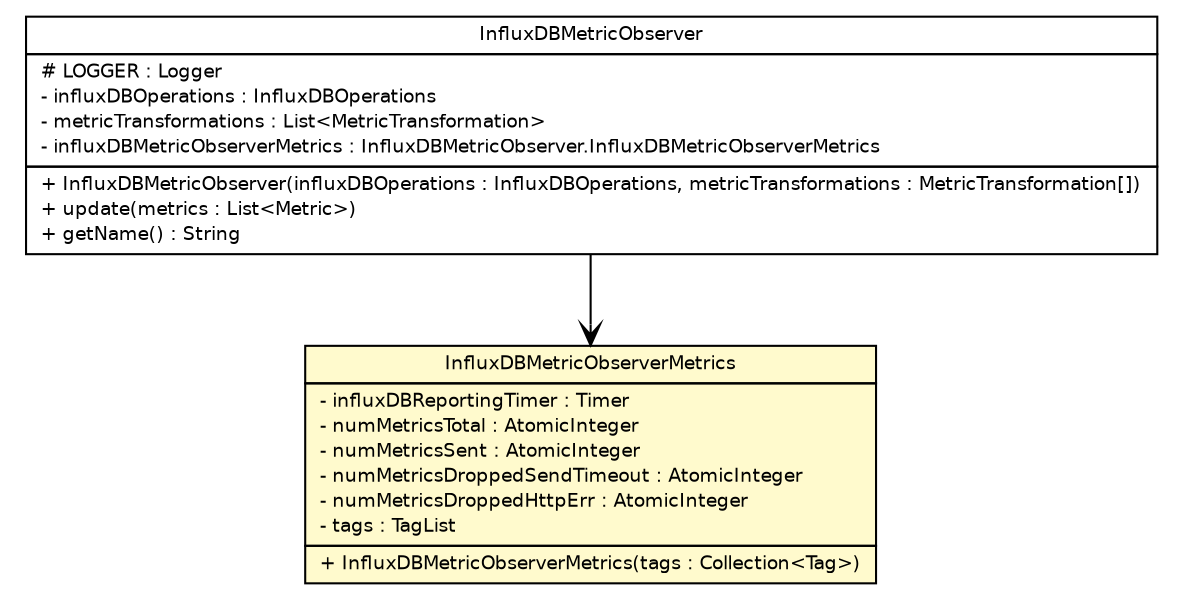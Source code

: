 #!/usr/local/bin/dot
#
# Class diagram 
# Generated by UMLGraph version R5_6-24-gf6e263 (http://www.umlgraph.org/)
#

digraph G {
	edge [fontname="Helvetica",fontsize=10,labelfontname="Helvetica",labelfontsize=10];
	node [fontname="Helvetica",fontsize=10,shape=plaintext];
	nodesep=0.25;
	ranksep=0.5;
	// com.polymathiccoder.servo.publish.influxdb.InfluxDBMetricObserver
	c234 [label=<<table title="com.polymathiccoder.servo.publish.influxdb.InfluxDBMetricObserver" border="0" cellborder="1" cellspacing="0" cellpadding="2" port="p" href="./InfluxDBMetricObserver.html">
		<tr><td><table border="0" cellspacing="0" cellpadding="1">
<tr><td align="center" balign="center"> InfluxDBMetricObserver </td></tr>
		</table></td></tr>
		<tr><td><table border="0" cellspacing="0" cellpadding="1">
<tr><td align="left" balign="left"> # LOGGER : Logger </td></tr>
<tr><td align="left" balign="left"> - influxDBOperations : InfluxDBOperations </td></tr>
<tr><td align="left" balign="left"> - metricTransformations : List&lt;MetricTransformation&gt; </td></tr>
<tr><td align="left" balign="left"> - influxDBMetricObserverMetrics : InfluxDBMetricObserver.InfluxDBMetricObserverMetrics </td></tr>
		</table></td></tr>
		<tr><td><table border="0" cellspacing="0" cellpadding="1">
<tr><td align="left" balign="left"> + InfluxDBMetricObserver(influxDBOperations : InfluxDBOperations, metricTransformations : MetricTransformation[]) </td></tr>
<tr><td align="left" balign="left"> + update(metrics : List&lt;Metric&gt;) </td></tr>
<tr><td align="left" balign="left"> + getName() : String </td></tr>
		</table></td></tr>
		</table>>, URL="./InfluxDBMetricObserver.html", fontname="Helvetica", fontcolor="black", fontsize=9.0];
	// com.polymathiccoder.servo.publish.influxdb.InfluxDBMetricObserver.InfluxDBMetricObserverMetrics
	c235 [label=<<table title="com.polymathiccoder.servo.publish.influxdb.InfluxDBMetricObserver.InfluxDBMetricObserverMetrics" border="0" cellborder="1" cellspacing="0" cellpadding="2" port="p" bgcolor="lemonChiffon" href="./InfluxDBMetricObserver.InfluxDBMetricObserverMetrics.html">
		<tr><td><table border="0" cellspacing="0" cellpadding="1">
<tr><td align="center" balign="center"> InfluxDBMetricObserverMetrics </td></tr>
		</table></td></tr>
		<tr><td><table border="0" cellspacing="0" cellpadding="1">
<tr><td align="left" balign="left"> - influxDBReportingTimer : Timer </td></tr>
<tr><td align="left" balign="left"> - numMetricsTotal : AtomicInteger </td></tr>
<tr><td align="left" balign="left"> - numMetricsSent : AtomicInteger </td></tr>
<tr><td align="left" balign="left"> - numMetricsDroppedSendTimeout : AtomicInteger </td></tr>
<tr><td align="left" balign="left"> - numMetricsDroppedHttpErr : AtomicInteger </td></tr>
<tr><td align="left" balign="left"> - tags : TagList </td></tr>
		</table></td></tr>
		<tr><td><table border="0" cellspacing="0" cellpadding="1">
<tr><td align="left" balign="left"> + InfluxDBMetricObserverMetrics(tags : Collection&lt;Tag&gt;) </td></tr>
		</table></td></tr>
		</table>>, URL="./InfluxDBMetricObserver.InfluxDBMetricObserverMetrics.html", fontname="Helvetica", fontcolor="black", fontsize=9.0];
	// com.polymathiccoder.servo.publish.influxdb.InfluxDBMetricObserver NAVASSOC com.polymathiccoder.servo.publish.influxdb.InfluxDBMetricObserver.InfluxDBMetricObserverMetrics
	c234:p -> c235:p [taillabel="", label="", headlabel="", fontname="Helvetica", fontcolor="black", fontsize=10.0, color="black", arrowhead=open];
}

